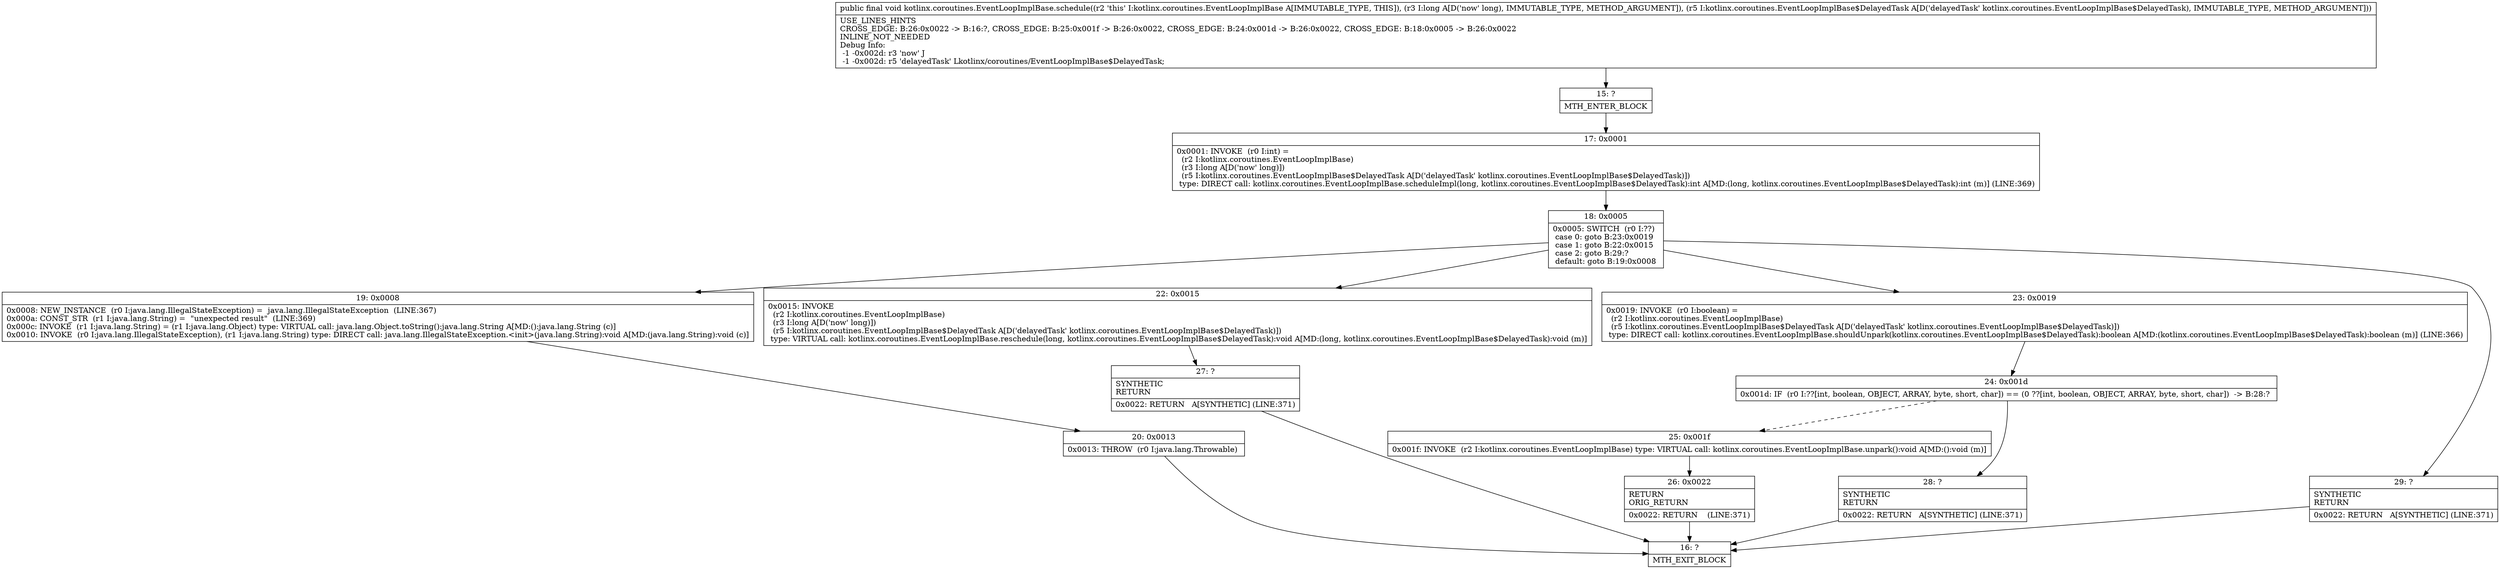 digraph "CFG forkotlinx.coroutines.EventLoopImplBase.schedule(JLkotlinx\/coroutines\/EventLoopImplBase$DelayedTask;)V" {
Node_15 [shape=record,label="{15\:\ ?|MTH_ENTER_BLOCK\l}"];
Node_17 [shape=record,label="{17\:\ 0x0001|0x0001: INVOKE  (r0 I:int) = \l  (r2 I:kotlinx.coroutines.EventLoopImplBase)\l  (r3 I:long A[D('now' long)])\l  (r5 I:kotlinx.coroutines.EventLoopImplBase$DelayedTask A[D('delayedTask' kotlinx.coroutines.EventLoopImplBase$DelayedTask)])\l type: DIRECT call: kotlinx.coroutines.EventLoopImplBase.scheduleImpl(long, kotlinx.coroutines.EventLoopImplBase$DelayedTask):int A[MD:(long, kotlinx.coroutines.EventLoopImplBase$DelayedTask):int (m)] (LINE:369)\l}"];
Node_18 [shape=record,label="{18\:\ 0x0005|0x0005: SWITCH  (r0 I:??)\l case 0: goto B:23:0x0019\l case 1: goto B:22:0x0015\l case 2: goto B:29:?\l default: goto B:19:0x0008 \l}"];
Node_19 [shape=record,label="{19\:\ 0x0008|0x0008: NEW_INSTANCE  (r0 I:java.lang.IllegalStateException) =  java.lang.IllegalStateException  (LINE:367)\l0x000a: CONST_STR  (r1 I:java.lang.String) =  \"unexpected result\"  (LINE:369)\l0x000c: INVOKE  (r1 I:java.lang.String) = (r1 I:java.lang.Object) type: VIRTUAL call: java.lang.Object.toString():java.lang.String A[MD:():java.lang.String (c)]\l0x0010: INVOKE  (r0 I:java.lang.IllegalStateException), (r1 I:java.lang.String) type: DIRECT call: java.lang.IllegalStateException.\<init\>(java.lang.String):void A[MD:(java.lang.String):void (c)]\l}"];
Node_20 [shape=record,label="{20\:\ 0x0013|0x0013: THROW  (r0 I:java.lang.Throwable) \l}"];
Node_16 [shape=record,label="{16\:\ ?|MTH_EXIT_BLOCK\l}"];
Node_22 [shape=record,label="{22\:\ 0x0015|0x0015: INVOKE  \l  (r2 I:kotlinx.coroutines.EventLoopImplBase)\l  (r3 I:long A[D('now' long)])\l  (r5 I:kotlinx.coroutines.EventLoopImplBase$DelayedTask A[D('delayedTask' kotlinx.coroutines.EventLoopImplBase$DelayedTask)])\l type: VIRTUAL call: kotlinx.coroutines.EventLoopImplBase.reschedule(long, kotlinx.coroutines.EventLoopImplBase$DelayedTask):void A[MD:(long, kotlinx.coroutines.EventLoopImplBase$DelayedTask):void (m)]\l}"];
Node_27 [shape=record,label="{27\:\ ?|SYNTHETIC\lRETURN\l|0x0022: RETURN   A[SYNTHETIC] (LINE:371)\l}"];
Node_23 [shape=record,label="{23\:\ 0x0019|0x0019: INVOKE  (r0 I:boolean) = \l  (r2 I:kotlinx.coroutines.EventLoopImplBase)\l  (r5 I:kotlinx.coroutines.EventLoopImplBase$DelayedTask A[D('delayedTask' kotlinx.coroutines.EventLoopImplBase$DelayedTask)])\l type: DIRECT call: kotlinx.coroutines.EventLoopImplBase.shouldUnpark(kotlinx.coroutines.EventLoopImplBase$DelayedTask):boolean A[MD:(kotlinx.coroutines.EventLoopImplBase$DelayedTask):boolean (m)] (LINE:366)\l}"];
Node_24 [shape=record,label="{24\:\ 0x001d|0x001d: IF  (r0 I:??[int, boolean, OBJECT, ARRAY, byte, short, char]) == (0 ??[int, boolean, OBJECT, ARRAY, byte, short, char])  \-\> B:28:? \l}"];
Node_25 [shape=record,label="{25\:\ 0x001f|0x001f: INVOKE  (r2 I:kotlinx.coroutines.EventLoopImplBase) type: VIRTUAL call: kotlinx.coroutines.EventLoopImplBase.unpark():void A[MD:():void (m)]\l}"];
Node_26 [shape=record,label="{26\:\ 0x0022|RETURN\lORIG_RETURN\l|0x0022: RETURN    (LINE:371)\l}"];
Node_28 [shape=record,label="{28\:\ ?|SYNTHETIC\lRETURN\l|0x0022: RETURN   A[SYNTHETIC] (LINE:371)\l}"];
Node_29 [shape=record,label="{29\:\ ?|SYNTHETIC\lRETURN\l|0x0022: RETURN   A[SYNTHETIC] (LINE:371)\l}"];
MethodNode[shape=record,label="{public final void kotlinx.coroutines.EventLoopImplBase.schedule((r2 'this' I:kotlinx.coroutines.EventLoopImplBase A[IMMUTABLE_TYPE, THIS]), (r3 I:long A[D('now' long), IMMUTABLE_TYPE, METHOD_ARGUMENT]), (r5 I:kotlinx.coroutines.EventLoopImplBase$DelayedTask A[D('delayedTask' kotlinx.coroutines.EventLoopImplBase$DelayedTask), IMMUTABLE_TYPE, METHOD_ARGUMENT]))  | USE_LINES_HINTS\lCROSS_EDGE: B:26:0x0022 \-\> B:16:?, CROSS_EDGE: B:25:0x001f \-\> B:26:0x0022, CROSS_EDGE: B:24:0x001d \-\> B:26:0x0022, CROSS_EDGE: B:18:0x0005 \-\> B:26:0x0022\lINLINE_NOT_NEEDED\lDebug Info:\l  \-1 \-0x002d: r3 'now' J\l  \-1 \-0x002d: r5 'delayedTask' Lkotlinx\/coroutines\/EventLoopImplBase$DelayedTask;\l}"];
MethodNode -> Node_15;Node_15 -> Node_17;
Node_17 -> Node_18;
Node_18 -> Node_19;
Node_18 -> Node_22;
Node_18 -> Node_23;
Node_18 -> Node_29;
Node_19 -> Node_20;
Node_20 -> Node_16;
Node_22 -> Node_27;
Node_27 -> Node_16;
Node_23 -> Node_24;
Node_24 -> Node_25[style=dashed];
Node_24 -> Node_28;
Node_25 -> Node_26;
Node_26 -> Node_16;
Node_28 -> Node_16;
Node_29 -> Node_16;
}

